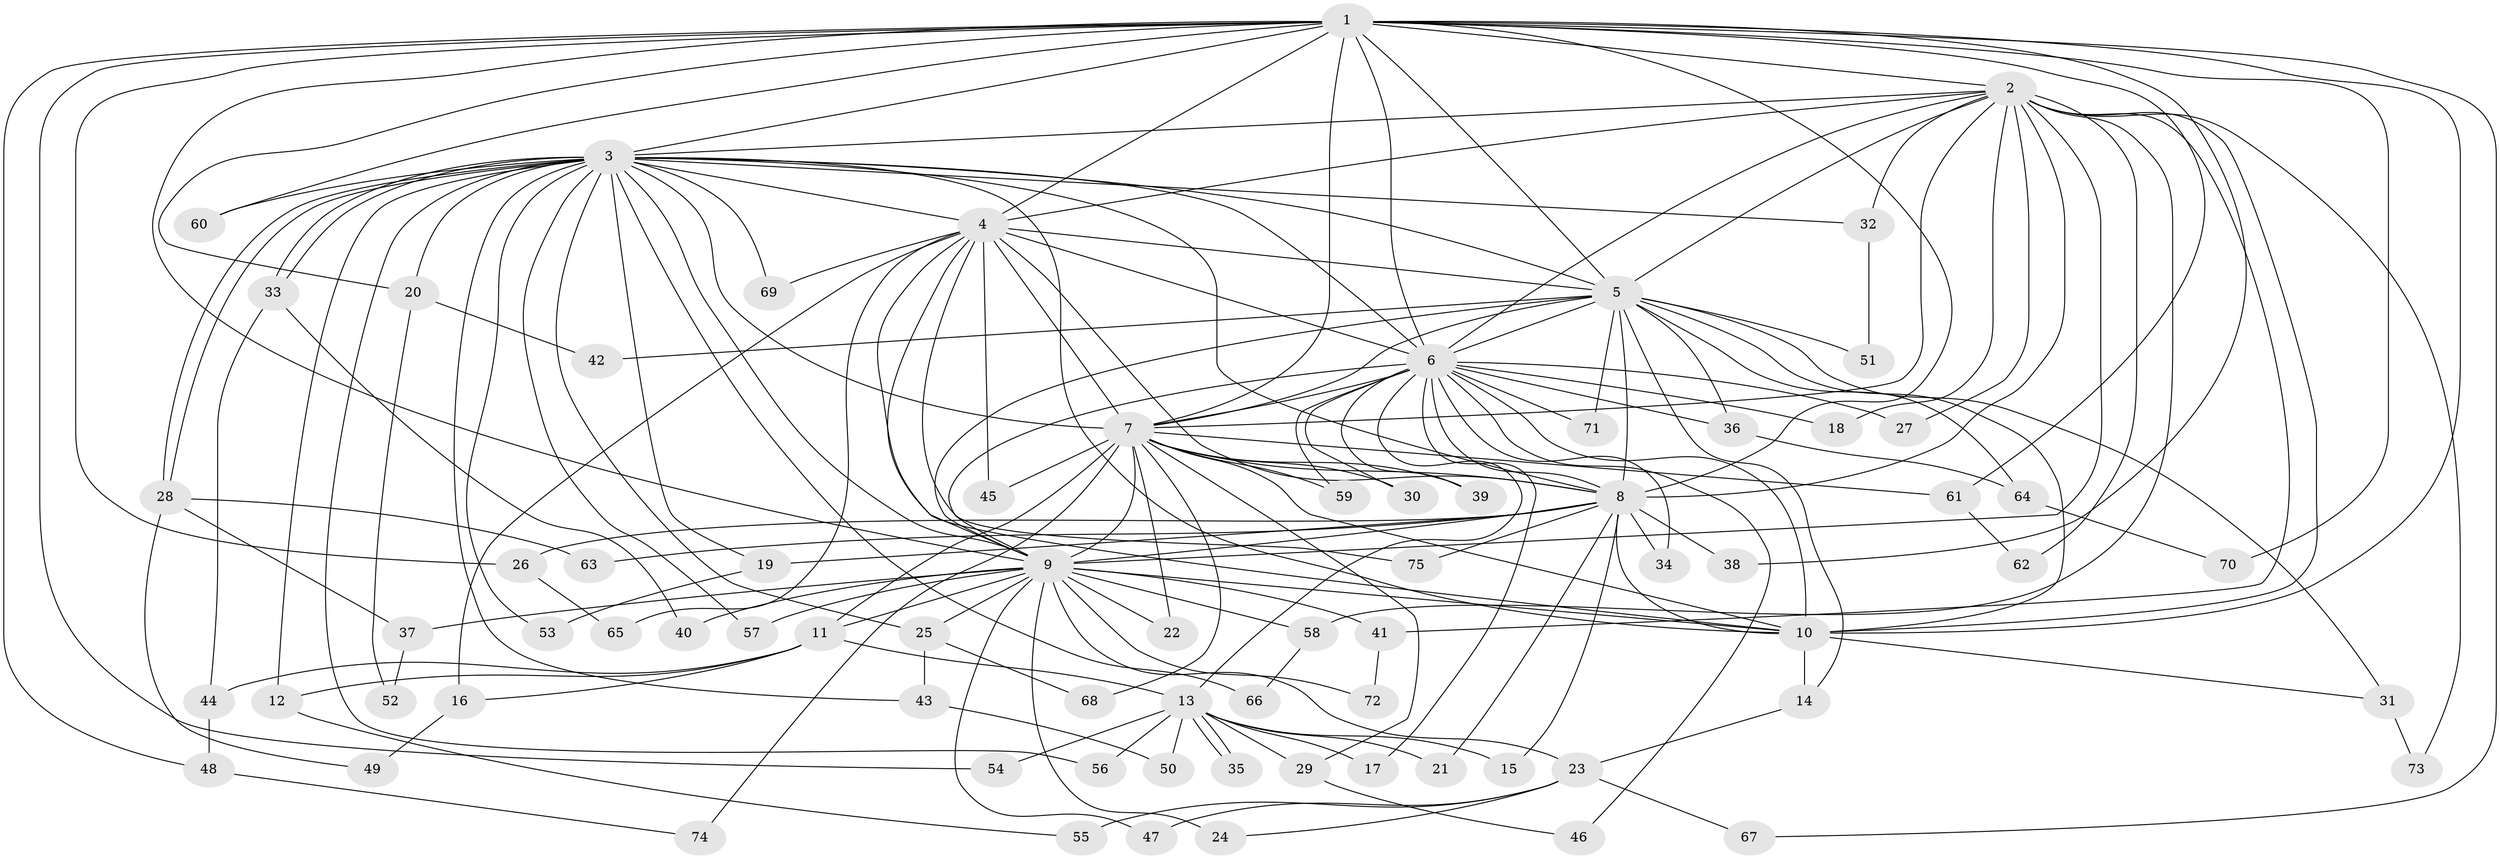 // Generated by graph-tools (version 1.1) at 2025/34/03/09/25 02:34:42]
// undirected, 75 vertices, 175 edges
graph export_dot {
graph [start="1"]
  node [color=gray90,style=filled];
  1;
  2;
  3;
  4;
  5;
  6;
  7;
  8;
  9;
  10;
  11;
  12;
  13;
  14;
  15;
  16;
  17;
  18;
  19;
  20;
  21;
  22;
  23;
  24;
  25;
  26;
  27;
  28;
  29;
  30;
  31;
  32;
  33;
  34;
  35;
  36;
  37;
  38;
  39;
  40;
  41;
  42;
  43;
  44;
  45;
  46;
  47;
  48;
  49;
  50;
  51;
  52;
  53;
  54;
  55;
  56;
  57;
  58;
  59;
  60;
  61;
  62;
  63;
  64;
  65;
  66;
  67;
  68;
  69;
  70;
  71;
  72;
  73;
  74;
  75;
  1 -- 2;
  1 -- 3;
  1 -- 4;
  1 -- 5;
  1 -- 6;
  1 -- 7;
  1 -- 8;
  1 -- 9;
  1 -- 10;
  1 -- 20;
  1 -- 26;
  1 -- 38;
  1 -- 48;
  1 -- 54;
  1 -- 60;
  1 -- 61;
  1 -- 67;
  1 -- 70;
  2 -- 3;
  2 -- 4;
  2 -- 5;
  2 -- 6;
  2 -- 7;
  2 -- 8;
  2 -- 9;
  2 -- 10;
  2 -- 18;
  2 -- 27;
  2 -- 32;
  2 -- 41;
  2 -- 58;
  2 -- 62;
  2 -- 73;
  3 -- 4;
  3 -- 5;
  3 -- 6;
  3 -- 7;
  3 -- 8;
  3 -- 9;
  3 -- 10;
  3 -- 12;
  3 -- 19;
  3 -- 20;
  3 -- 25;
  3 -- 28;
  3 -- 28;
  3 -- 32;
  3 -- 33;
  3 -- 33;
  3 -- 43;
  3 -- 53;
  3 -- 56;
  3 -- 57;
  3 -- 60;
  3 -- 66;
  3 -- 69;
  4 -- 5;
  4 -- 6;
  4 -- 7;
  4 -- 8;
  4 -- 9;
  4 -- 10;
  4 -- 16;
  4 -- 45;
  4 -- 65;
  4 -- 69;
  4 -- 75;
  5 -- 6;
  5 -- 7;
  5 -- 8;
  5 -- 9;
  5 -- 10;
  5 -- 14;
  5 -- 31;
  5 -- 36;
  5 -- 42;
  5 -- 51;
  5 -- 64;
  5 -- 71;
  6 -- 7;
  6 -- 8;
  6 -- 9;
  6 -- 10;
  6 -- 13;
  6 -- 17;
  6 -- 18;
  6 -- 27;
  6 -- 30;
  6 -- 34;
  6 -- 36;
  6 -- 39;
  6 -- 46;
  6 -- 59;
  6 -- 71;
  7 -- 8;
  7 -- 9;
  7 -- 10;
  7 -- 11;
  7 -- 22;
  7 -- 29;
  7 -- 30;
  7 -- 39;
  7 -- 45;
  7 -- 59;
  7 -- 61;
  7 -- 68;
  7 -- 74;
  8 -- 9;
  8 -- 10;
  8 -- 15;
  8 -- 19;
  8 -- 21;
  8 -- 26;
  8 -- 34;
  8 -- 38;
  8 -- 63;
  8 -- 75;
  9 -- 10;
  9 -- 11;
  9 -- 22;
  9 -- 23;
  9 -- 24;
  9 -- 25;
  9 -- 37;
  9 -- 40;
  9 -- 41;
  9 -- 47;
  9 -- 57;
  9 -- 58;
  9 -- 72;
  10 -- 14;
  10 -- 31;
  11 -- 12;
  11 -- 13;
  11 -- 16;
  11 -- 44;
  12 -- 55;
  13 -- 15;
  13 -- 17;
  13 -- 21;
  13 -- 29;
  13 -- 35;
  13 -- 35;
  13 -- 50;
  13 -- 54;
  13 -- 56;
  14 -- 23;
  16 -- 49;
  19 -- 53;
  20 -- 42;
  20 -- 52;
  23 -- 24;
  23 -- 47;
  23 -- 55;
  23 -- 67;
  25 -- 43;
  25 -- 68;
  26 -- 65;
  28 -- 37;
  28 -- 49;
  28 -- 63;
  29 -- 46;
  31 -- 73;
  32 -- 51;
  33 -- 40;
  33 -- 44;
  36 -- 64;
  37 -- 52;
  41 -- 72;
  43 -- 50;
  44 -- 48;
  48 -- 74;
  58 -- 66;
  61 -- 62;
  64 -- 70;
}
